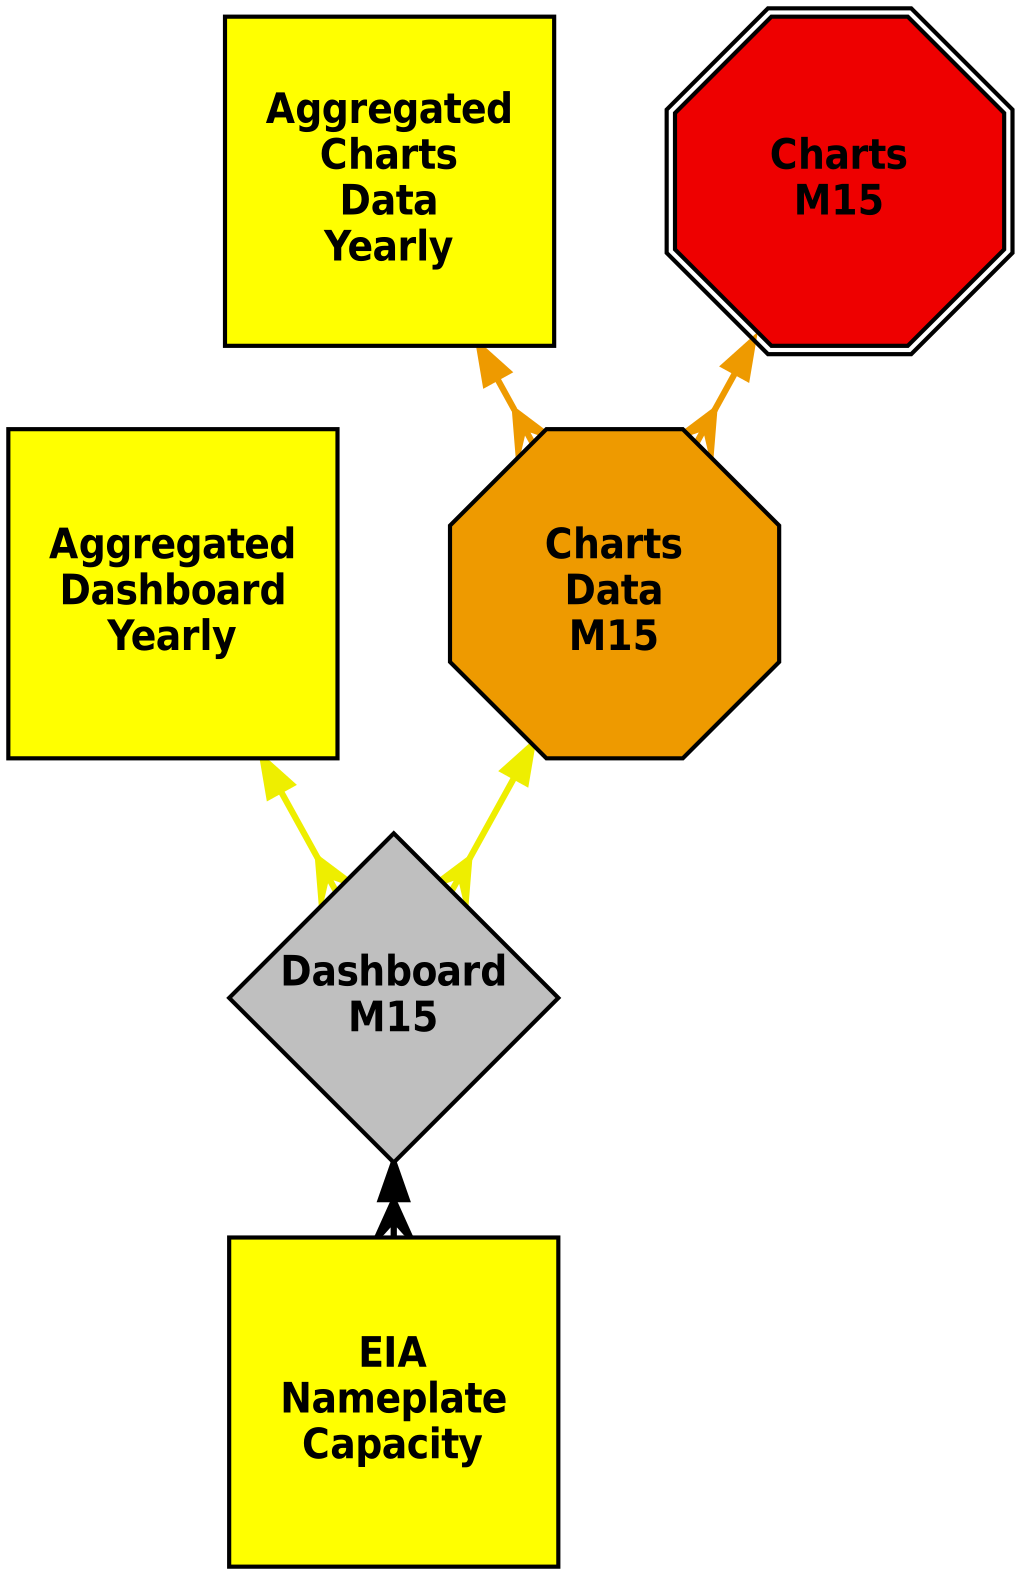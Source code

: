 digraph dependencies {
layers="one:two:three";
outputorder="edgesfirst";
nodesep=0.75;
EIA_Nameplate_Capacity [layer="two"] [style="filled"] [height="2.2"] [shape="box"] [fontsize="20"] [fillcolor="yellow"] [fontname="Helvetica-Narrow-Bold"] [fixedsize="true"] [label="EIA\nNameplate\nCapacity"] [width="2.2"] [penwidth="2"];
Dashboard_M15 -> EIA_Nameplate_Capacity [layer="one"] [arrowhead="crow"] [color="black"] [arrowsize="1.75"] [dir="both"] [penwidth="3"];
Dashboard_M15 [layer="two"] [style="filled"] [height="2.2"] [shape="diamond"] [fontsize="20"] [fillcolor="grey75"] [fontname="Helvetica-Narrow-Bold"] [fixedsize="true"] [label="Dashboard\nM15"] [width="2.2"] [penwidth="2"];
Aggregated_Dashboard_Yearly -> Dashboard_M15 [layer="one"] [arrowhead="crow"] [color="yellow2"] [arrowsize="1.75"] [dir="both"] [penwidth="3"];
Charts_Data_M15 -> Dashboard_M15 [layer="one"] [arrowhead="crow"] [color="yellow2"] [arrowsize="1.75"] [dir="both"] [penwidth="3"];
Aggregated_Dashboard_Yearly [layer="two"] [style="filled"] [height="2.2"] [shape="box"] [fontsize="20"] [fillcolor="yellow"] [fontname="Helvetica-Narrow-Bold"] [fixedsize="true"] [label="Aggregated\nDashboard\nYearly"] [width="2.2"] [penwidth="2"];
Charts_Data_M15 [layer="two"] [style="filled"] [height="2.2"] [shape="octagon"] [fontsize="20"] [fillcolor="orange2"] [fontname="Helvetica-Narrow-Bold"] [fixedsize="true"] [label="Charts\nData\nM15"] [width="2.2"] [penwidth="2"];
Aggregated_Charts_Data_Yearly -> Charts_Data_M15 [layer="one"] [arrowhead="crow"] [color="orange2"] [arrowsize="1.75"] [dir="both"] [penwidth="3"];
Charts_M15 -> Charts_Data_M15 [layer="one"] [arrowhead="crow"] [color="orange2"] [arrowsize="1.75"] [dir="both"] [penwidth="3"];
Aggregated_Charts_Data_Yearly [layer="two"] [style="filled"] [height="2.2"] [shape="box"] [fontsize="20"] [fillcolor="yellow"] [fontname="Helvetica-Narrow-Bold"] [fixedsize="true"] [label="Aggregated\nCharts\nData\nYearly"] [width="2.2"] [penwidth="2"];
Charts_M15 [layer="two"] [style="filled"] [height="2.2"] [shape="doubleoctagon"] [fontsize="20"] [fillcolor="red2"] [fontname="Helvetica-Narrow-Bold"] [fixedsize="true"] [label="Charts\nM15"] [width="2.2"] [penwidth="2"];
}